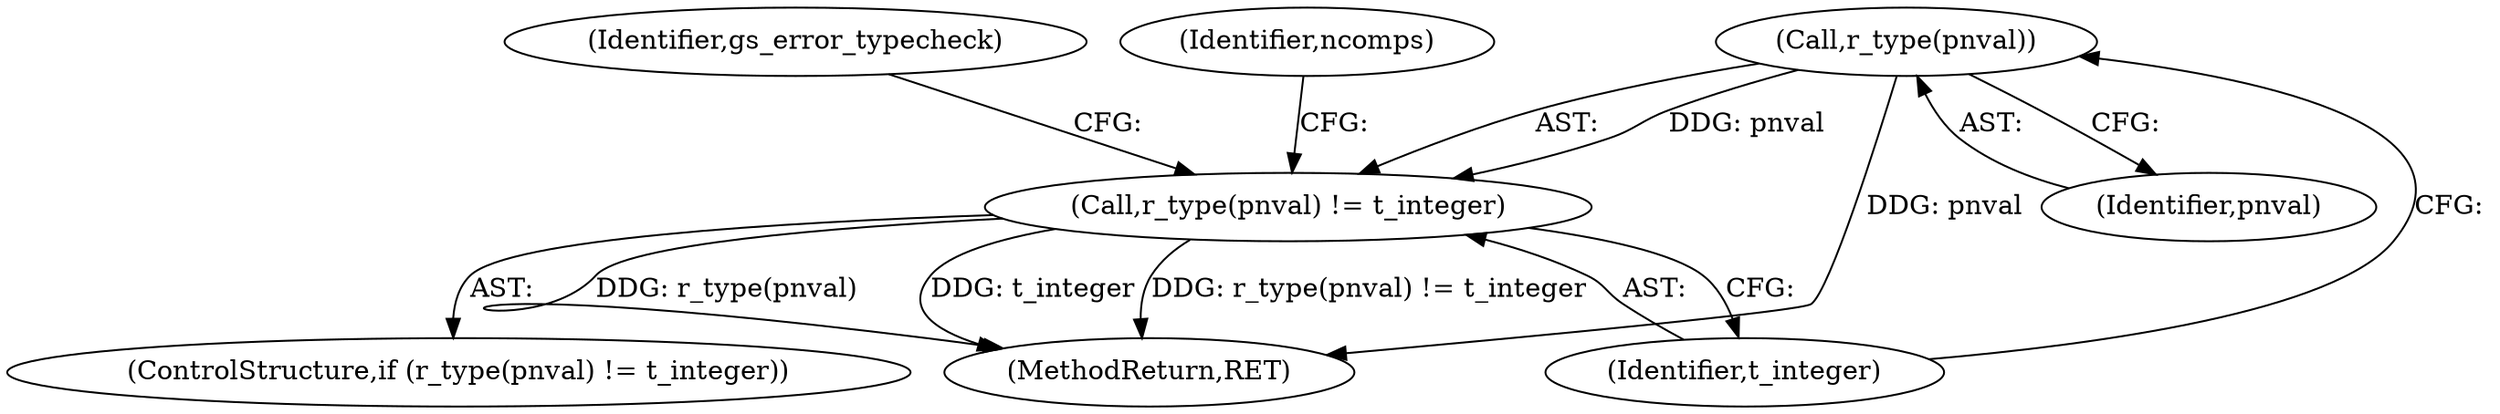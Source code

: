 digraph "0_ghostscript_67d760ab775dae4efe803b5944b0439aa3c0b04a_0@pointer" {
"1000152" [label="(Call,r_type(pnval))"];
"1000151" [label="(Call,r_type(pnval) != t_integer)"];
"1000159" [label="(Identifier,ncomps)"];
"1000152" [label="(Call,r_type(pnval))"];
"1000154" [label="(Identifier,t_integer)"];
"1000153" [label="(Identifier,pnval)"];
"1000151" [label="(Call,r_type(pnval) != t_integer)"];
"1000267" [label="(MethodReturn,RET)"];
"1000157" [label="(Identifier,gs_error_typecheck)"];
"1000150" [label="(ControlStructure,if (r_type(pnval) != t_integer))"];
"1000152" -> "1000151"  [label="AST: "];
"1000152" -> "1000153"  [label="CFG: "];
"1000153" -> "1000152"  [label="AST: "];
"1000154" -> "1000152"  [label="CFG: "];
"1000152" -> "1000267"  [label="DDG: pnval"];
"1000152" -> "1000151"  [label="DDG: pnval"];
"1000151" -> "1000150"  [label="AST: "];
"1000151" -> "1000154"  [label="CFG: "];
"1000154" -> "1000151"  [label="AST: "];
"1000157" -> "1000151"  [label="CFG: "];
"1000159" -> "1000151"  [label="CFG: "];
"1000151" -> "1000267"  [label="DDG: r_type(pnval) != t_integer"];
"1000151" -> "1000267"  [label="DDG: r_type(pnval)"];
"1000151" -> "1000267"  [label="DDG: t_integer"];
}
